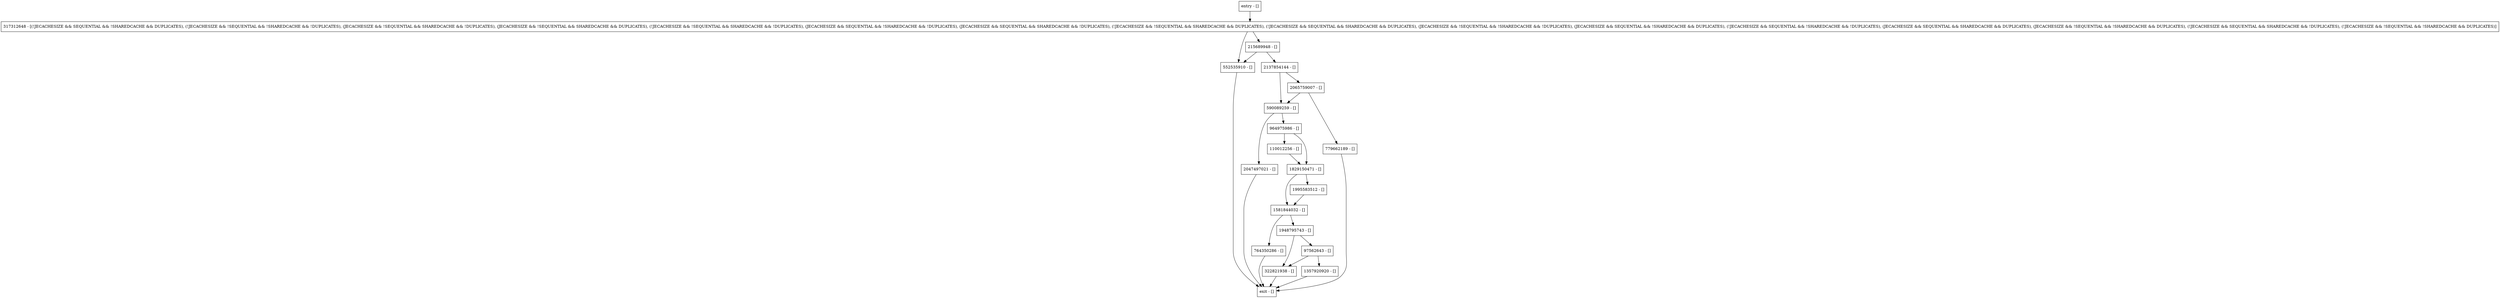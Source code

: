 digraph getTriggers {
node [shape=record];
590089259 [label="590089259 - []"];
322821938 [label="322821938 - []"];
110012256 [label="110012256 - []"];
1581844032 [label="1581844032 - []"];
1357920920 [label="1357920920 - []"];
2047497021 [label="2047497021 - []"];
764350286 [label="764350286 - []"];
552535910 [label="552535910 - []"];
215689948 [label="215689948 - []"];
2137854144 [label="2137854144 - []"];
2065759007 [label="2065759007 - []"];
entry [label="entry - []"];
exit [label="exit - []"];
964975986 [label="964975986 - []"];
1829150471 [label="1829150471 - []"];
1948795743 [label="1948795743 - []"];
779662189 [label="779662189 - []"];
97562643 [label="97562643 - []"];
317312648 [label="317312648 - [(!JECACHESIZE && SEQUENTIAL && !SHAREDCACHE && DUPLICATES), (!JECACHESIZE && !SEQUENTIAL && !SHAREDCACHE && !DUPLICATES), (JECACHESIZE && !SEQUENTIAL && SHAREDCACHE && !DUPLICATES), (JECACHESIZE && !SEQUENTIAL && SHAREDCACHE && DUPLICATES), (!JECACHESIZE && !SEQUENTIAL && SHAREDCACHE && !DUPLICATES), (JECACHESIZE && SEQUENTIAL && !SHAREDCACHE && !DUPLICATES), (JECACHESIZE && SEQUENTIAL && SHAREDCACHE && !DUPLICATES), (!JECACHESIZE && !SEQUENTIAL && SHAREDCACHE && DUPLICATES), (!JECACHESIZE && SEQUENTIAL && SHAREDCACHE && DUPLICATES), (JECACHESIZE && !SEQUENTIAL && !SHAREDCACHE && !DUPLICATES), (JECACHESIZE && SEQUENTIAL && !SHAREDCACHE && DUPLICATES), (!JECACHESIZE && SEQUENTIAL && !SHAREDCACHE && !DUPLICATES), (JECACHESIZE && SEQUENTIAL && SHAREDCACHE && DUPLICATES), (JECACHESIZE && !SEQUENTIAL && !SHAREDCACHE && DUPLICATES), (!JECACHESIZE && SEQUENTIAL && SHAREDCACHE && !DUPLICATES), (!JECACHESIZE && !SEQUENTIAL && !SHAREDCACHE && DUPLICATES)]"];
1995583512 [label="1995583512 - []"];
entry;
exit;
590089259 -> 964975986;
590089259 -> 2047497021;
322821938 -> exit;
110012256 -> 1829150471;
1581844032 -> 1948795743;
1581844032 -> 764350286;
1357920920 -> exit;
2047497021 -> exit;
764350286 -> exit;
552535910 -> exit;
215689948 -> 552535910;
215689948 -> 2137854144;
2137854144 -> 590089259;
2137854144 -> 2065759007;
2065759007 -> 590089259;
2065759007 -> 779662189;
entry -> 317312648;
964975986 -> 110012256;
964975986 -> 1829150471;
1829150471 -> 1581844032;
1829150471 -> 1995583512;
1948795743 -> 322821938;
1948795743 -> 97562643;
779662189 -> exit;
97562643 -> 322821938;
97562643 -> 1357920920;
317312648 -> 552535910;
317312648 -> 215689948;
1995583512 -> 1581844032;
}
